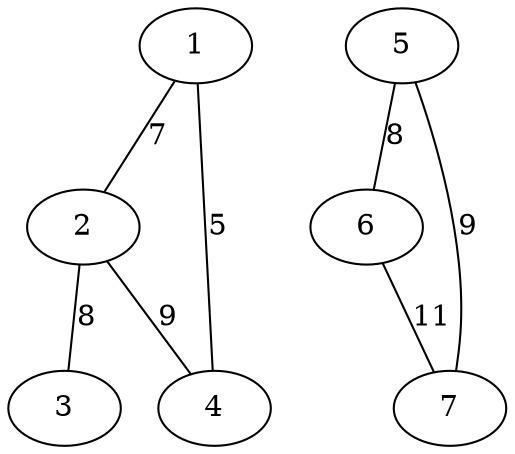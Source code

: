 # 7 7

graph G {
  1 -- 2 [label=7];
  1 -- 4 [label=5];
  2 -- 3 [label=8];
  2 -- 4 [label=9];
  5 -- 6 [label=8];
  5 -- 7 [label=9];
  6 -- 7 [label=11];
}
